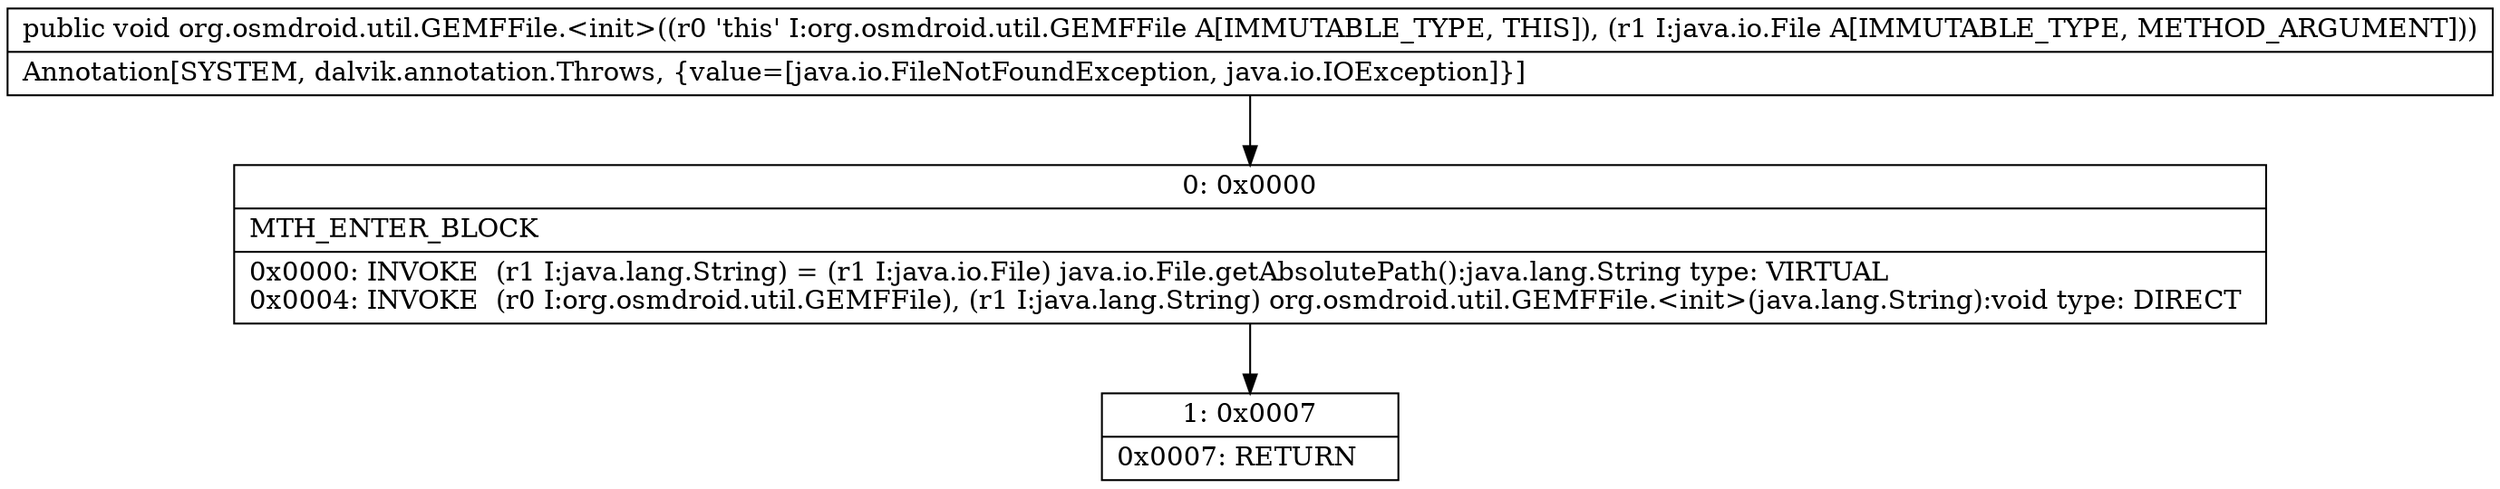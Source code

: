 digraph "CFG fororg.osmdroid.util.GEMFFile.\<init\>(Ljava\/io\/File;)V" {
Node_0 [shape=record,label="{0\:\ 0x0000|MTH_ENTER_BLOCK\l|0x0000: INVOKE  (r1 I:java.lang.String) = (r1 I:java.io.File) java.io.File.getAbsolutePath():java.lang.String type: VIRTUAL \l0x0004: INVOKE  (r0 I:org.osmdroid.util.GEMFFile), (r1 I:java.lang.String) org.osmdroid.util.GEMFFile.\<init\>(java.lang.String):void type: DIRECT \l}"];
Node_1 [shape=record,label="{1\:\ 0x0007|0x0007: RETURN   \l}"];
MethodNode[shape=record,label="{public void org.osmdroid.util.GEMFFile.\<init\>((r0 'this' I:org.osmdroid.util.GEMFFile A[IMMUTABLE_TYPE, THIS]), (r1 I:java.io.File A[IMMUTABLE_TYPE, METHOD_ARGUMENT]))  | Annotation[SYSTEM, dalvik.annotation.Throws, \{value=[java.io.FileNotFoundException, java.io.IOException]\}]\l}"];
MethodNode -> Node_0;
Node_0 -> Node_1;
}

